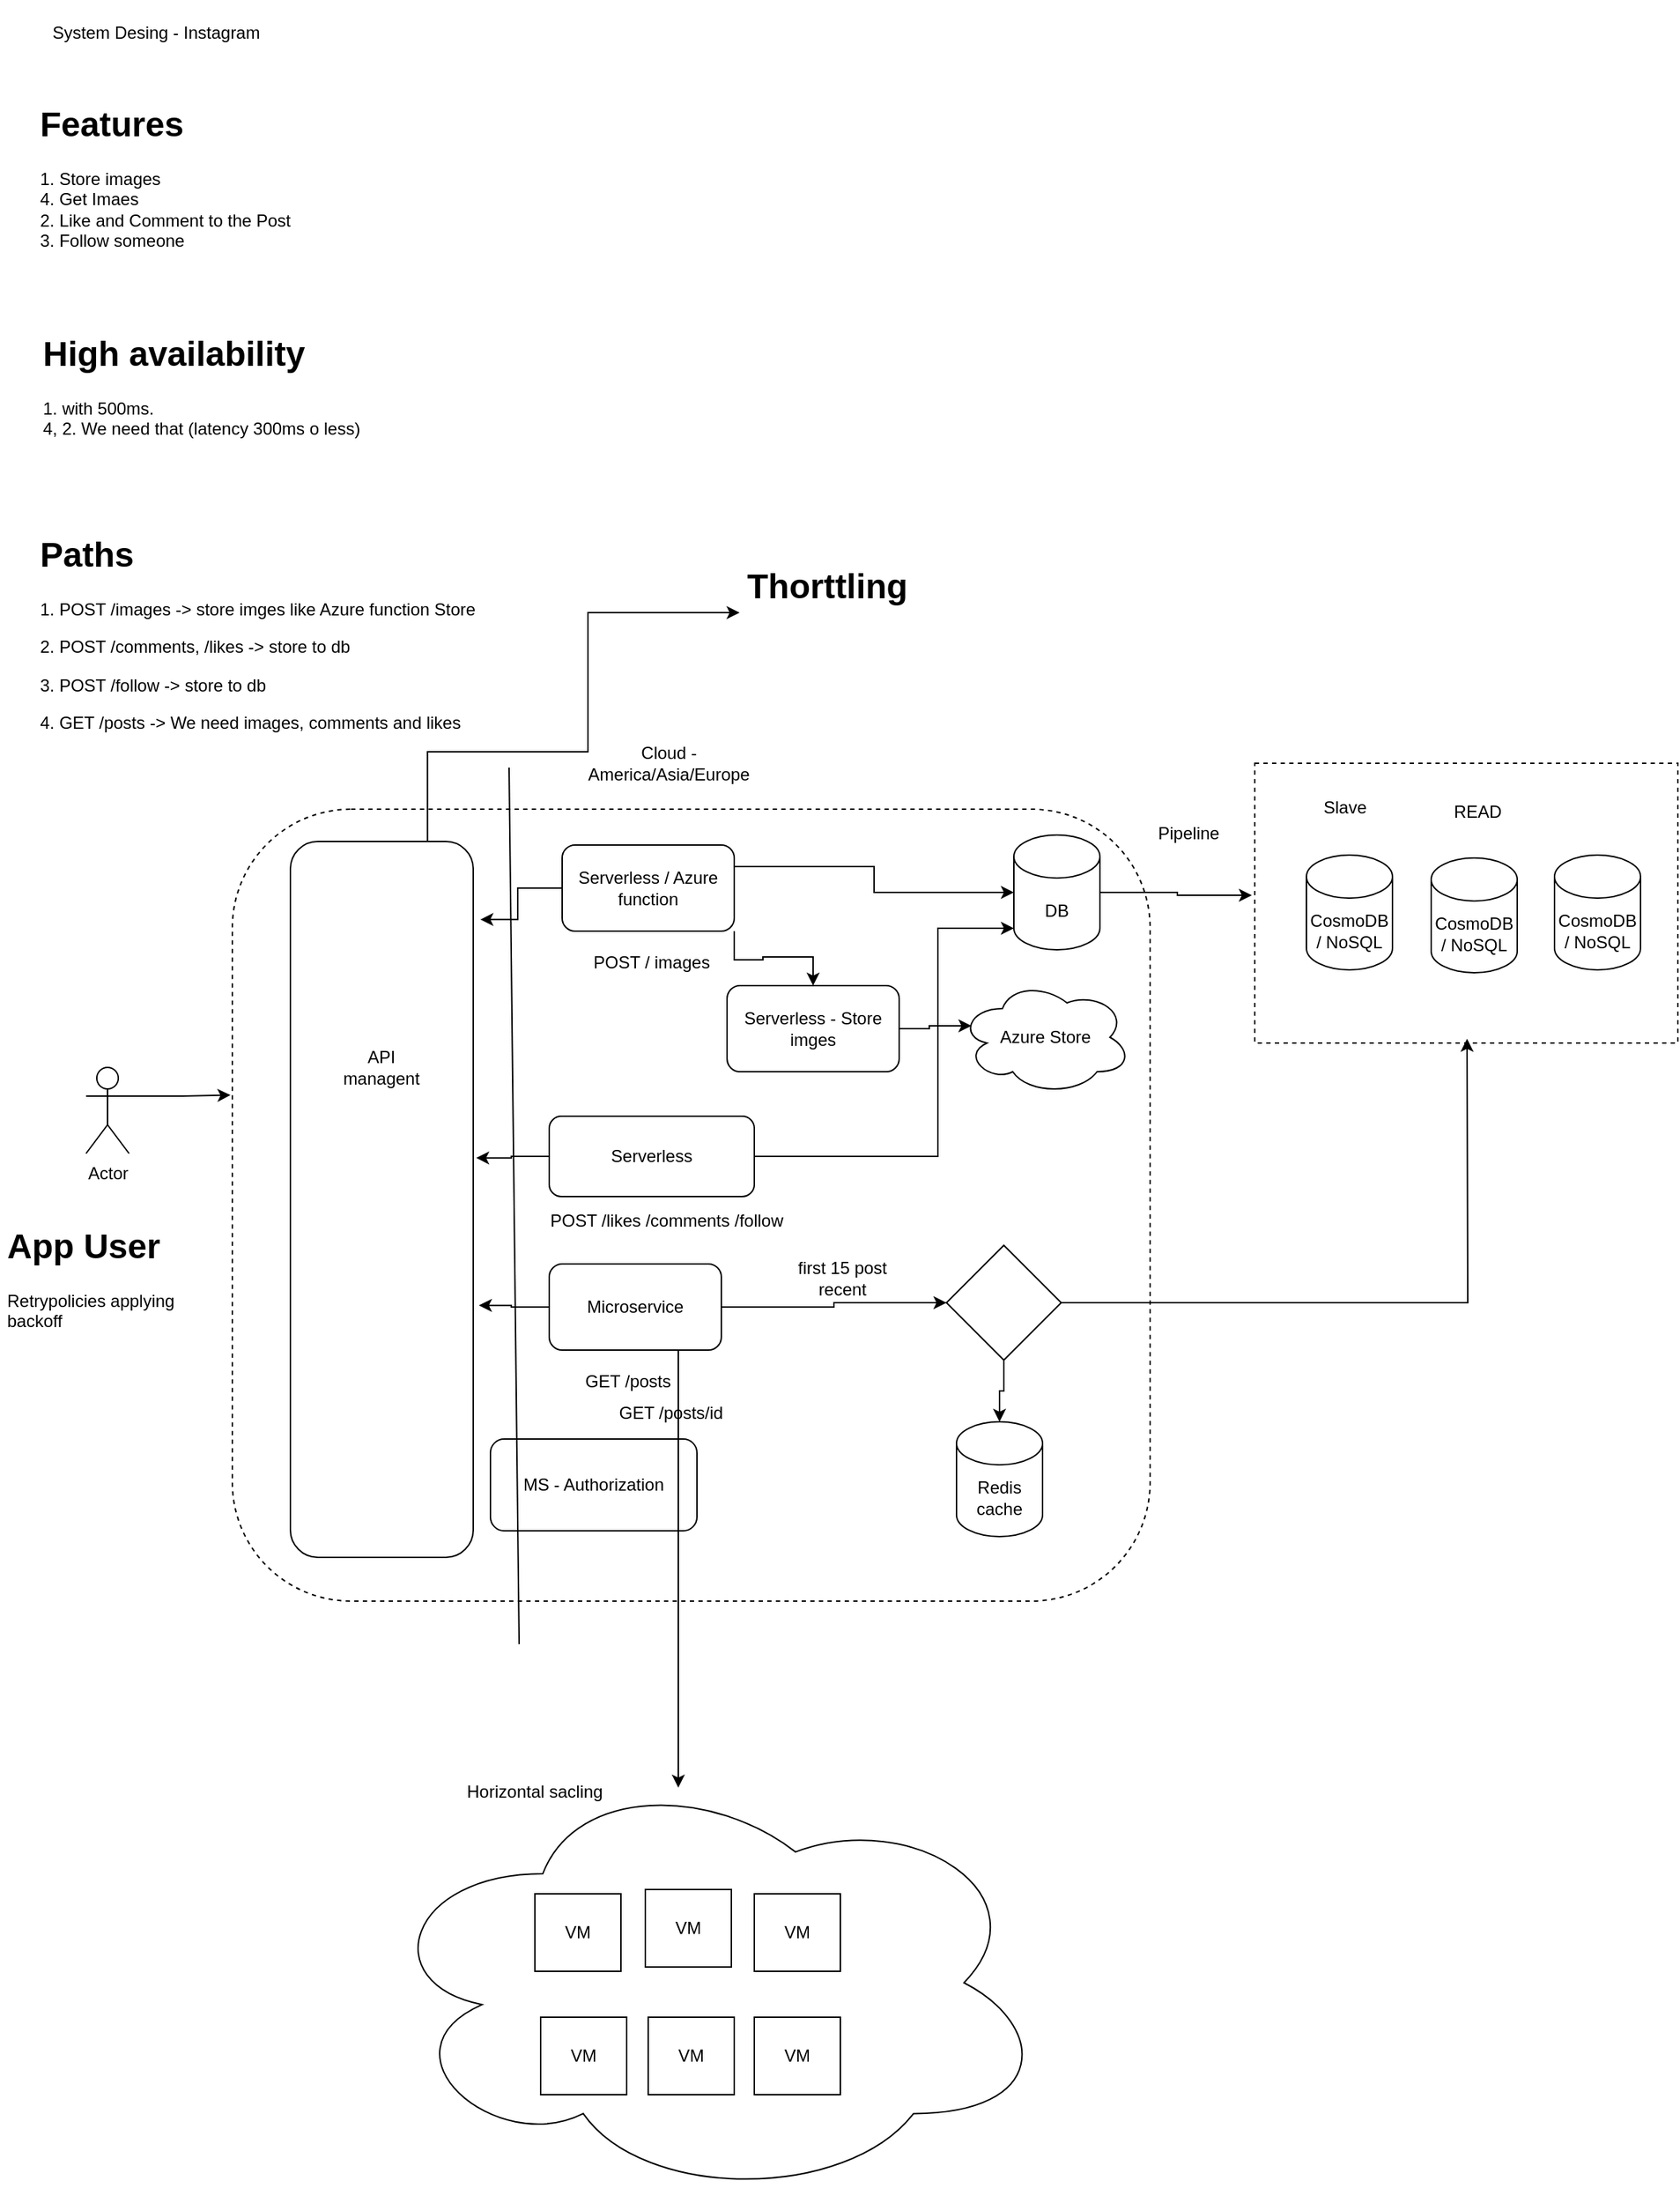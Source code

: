 <mxfile version="15.9.1" type="github" pages="2">
  <diagram id="IBKNJCoHQByD5zcvlBd6" name="Page-3">
    <mxGraphModel dx="1093" dy="1101" grid="0" gridSize="10" guides="1" tooltips="1" connect="1" arrows="1" fold="1" page="1" pageScale="1" pageWidth="827" pageHeight="1169" math="0" shadow="0">
      <root>
        <mxCell id="a0AF7O8oE4SIbnAkeuq0-0" />
        <mxCell id="a0AF7O8oE4SIbnAkeuq0-1" parent="a0AF7O8oE4SIbnAkeuq0-0" />
        <mxCell id="a0AF7O8oE4SIbnAkeuq0-2" value="System Desing - Instagram" style="text;html=1;strokeColor=none;fillColor=none;align=center;verticalAlign=middle;whiteSpace=wrap;rounded=0;" parent="a0AF7O8oE4SIbnAkeuq0-1" vertex="1">
          <mxGeometry x="30" y="34" width="172" height="46" as="geometry" />
        </mxCell>
        <mxCell id="a0AF7O8oE4SIbnAkeuq0-3" value="&lt;h1&gt;Features&lt;/h1&gt;&lt;div&gt;1. Store images&lt;/div&gt;&lt;div&gt;4. Get Imaes&lt;/div&gt;&lt;div&gt;2. Like and Comment to the Post&lt;/div&gt;&lt;div&gt;3. Follow someone&lt;/div&gt;&lt;div&gt;&lt;br&gt;&lt;/div&gt;" style="text;html=1;strokeColor=none;fillColor=none;spacing=5;spacingTop=-20;whiteSpace=wrap;overflow=hidden;rounded=0;" parent="a0AF7O8oE4SIbnAkeuq0-1" vertex="1">
          <mxGeometry x="30" y="101" width="290" height="142" as="geometry" />
        </mxCell>
        <mxCell id="a0AF7O8oE4SIbnAkeuq0-4" value="&lt;h1&gt;High availability&lt;/h1&gt;&lt;div&gt;1. with 500ms.&amp;nbsp;&lt;/div&gt;&lt;div&gt;4, 2. We need that (latency 300ms o less)&amp;nbsp;&lt;/div&gt;&lt;div&gt;&lt;br&gt;&lt;/div&gt;&lt;p&gt;&lt;br&gt;&lt;/p&gt;" style="text;html=1;strokeColor=none;fillColor=none;spacing=5;spacingTop=-20;whiteSpace=wrap;overflow=hidden;rounded=0;" parent="a0AF7O8oE4SIbnAkeuq0-1" vertex="1">
          <mxGeometry x="32" y="261" width="341" height="131" as="geometry" />
        </mxCell>
        <mxCell id="a0AF7O8oE4SIbnAkeuq0-5" value="&lt;h1&gt;Paths&lt;/h1&gt;&lt;p&gt;1. POST /images -&amp;gt; store imges like Azure function Store&lt;/p&gt;&lt;p&gt;2. POST /comments, /likes -&amp;gt; store to db&lt;/p&gt;&lt;p&gt;3. POST /follow -&amp;gt; store to db&lt;/p&gt;&lt;p&gt;4. GET /posts -&amp;gt; We need images, comments and likes&lt;/p&gt;&lt;p&gt;&amp;nbsp;&lt;/p&gt;" style="text;html=1;strokeColor=none;fillColor=none;spacing=5;spacingTop=-20;whiteSpace=wrap;overflow=hidden;rounded=0;" parent="a0AF7O8oE4SIbnAkeuq0-1" vertex="1">
          <mxGeometry x="30" y="401" width="387" height="154" as="geometry" />
        </mxCell>
        <mxCell id="a0AF7O8oE4SIbnAkeuq0-37" style="edgeStyle=orthogonalEdgeStyle;rounded=0;orthogonalLoop=1;jettySize=auto;html=1;exitX=1;exitY=0.333;exitDx=0;exitDy=0;exitPerimeter=0;entryX=-0.002;entryY=0.361;entryDx=0;entryDy=0;entryPerimeter=0;" parent="a0AF7O8oE4SIbnAkeuq0-1" source="a0AF7O8oE4SIbnAkeuq0-9" target="a0AF7O8oE4SIbnAkeuq0-22" edge="1">
          <mxGeometry relative="1" as="geometry" />
        </mxCell>
        <mxCell id="a0AF7O8oE4SIbnAkeuq0-9" value="Actor" style="shape=umlActor;verticalLabelPosition=bottom;verticalAlign=top;html=1;outlineConnect=0;" parent="a0AF7O8oE4SIbnAkeuq0-1" vertex="1">
          <mxGeometry x="67" y="778" width="30" height="60" as="geometry" />
        </mxCell>
        <mxCell id="a0AF7O8oE4SIbnAkeuq0-22" value="" style="rounded=1;whiteSpace=wrap;html=1;fillColor=none;dashed=1;" parent="a0AF7O8oE4SIbnAkeuq0-1" vertex="1">
          <mxGeometry x="169" y="598" width="640" height="552" as="geometry" />
        </mxCell>
        <mxCell id="a0AF7O8oE4SIbnAkeuq0-23" value="Cloud - America/Asia/Europe" style="text;html=1;strokeColor=none;fillColor=none;align=center;verticalAlign=middle;whiteSpace=wrap;rounded=0;dashed=1;" parent="a0AF7O8oE4SIbnAkeuq0-1" vertex="1">
          <mxGeometry x="399" y="552" width="149" height="28" as="geometry" />
        </mxCell>
        <mxCell id="a0AF7O8oE4SIbnAkeuq0-78" style="edgeStyle=orthogonalEdgeStyle;rounded=0;orthogonalLoop=1;jettySize=auto;html=1;exitX=0;exitY=0.25;exitDx=0;exitDy=0;entryX=0;entryY=0.5;entryDx=0;entryDy=0;" parent="a0AF7O8oE4SIbnAkeuq0-1" source="a0AF7O8oE4SIbnAkeuq0-24" target="a0AF7O8oE4SIbnAkeuq0-77" edge="1">
          <mxGeometry relative="1" as="geometry">
            <Array as="points">
              <mxPoint x="305" y="558" />
              <mxPoint x="417" y="558" />
              <mxPoint x="417" y="461" />
            </Array>
          </mxGeometry>
        </mxCell>
        <mxCell id="a0AF7O8oE4SIbnAkeuq0-24" value="" style="rounded=1;whiteSpace=wrap;html=1;fillColor=none;rotation=90;" parent="a0AF7O8oE4SIbnAkeuq0-1" vertex="1">
          <mxGeometry x="23.75" y="806.25" width="499" height="127.5" as="geometry" />
        </mxCell>
        <mxCell id="a0AF7O8oE4SIbnAkeuq0-25" value="API managent" style="text;html=1;strokeColor=none;fillColor=none;align=center;verticalAlign=middle;whiteSpace=wrap;rounded=0;" parent="a0AF7O8oE4SIbnAkeuq0-1" vertex="1">
          <mxGeometry x="243.25" y="763" width="60" height="30" as="geometry" />
        </mxCell>
        <mxCell id="a0AF7O8oE4SIbnAkeuq0-29" style="edgeStyle=orthogonalEdgeStyle;rounded=0;orthogonalLoop=1;jettySize=auto;html=1;exitX=1;exitY=0.25;exitDx=0;exitDy=0;entryX=0;entryY=0.5;entryDx=0;entryDy=0;entryPerimeter=0;" parent="a0AF7O8oE4SIbnAkeuq0-1" source="a0AF7O8oE4SIbnAkeuq0-26" target="a0AF7O8oE4SIbnAkeuq0-28" edge="1">
          <mxGeometry relative="1" as="geometry" />
        </mxCell>
        <mxCell id="a0AF7O8oE4SIbnAkeuq0-34" style="edgeStyle=orthogonalEdgeStyle;rounded=0;orthogonalLoop=1;jettySize=auto;html=1;exitX=1;exitY=1;exitDx=0;exitDy=0;entryX=0.5;entryY=0;entryDx=0;entryDy=0;" parent="a0AF7O8oE4SIbnAkeuq0-1" source="a0AF7O8oE4SIbnAkeuq0-26" target="a0AF7O8oE4SIbnAkeuq0-32" edge="1">
          <mxGeometry relative="1" as="geometry" />
        </mxCell>
        <mxCell id="a0AF7O8oE4SIbnAkeuq0-36" style="edgeStyle=orthogonalEdgeStyle;rounded=0;orthogonalLoop=1;jettySize=auto;html=1;exitX=0;exitY=0.5;exitDx=0;exitDy=0;entryX=0.109;entryY=-0.039;entryDx=0;entryDy=0;entryPerimeter=0;" parent="a0AF7O8oE4SIbnAkeuq0-1" source="a0AF7O8oE4SIbnAkeuq0-26" target="a0AF7O8oE4SIbnAkeuq0-24" edge="1">
          <mxGeometry relative="1" as="geometry" />
        </mxCell>
        <mxCell id="a0AF7O8oE4SIbnAkeuq0-26" value="Serverless / Azure function" style="rounded=1;whiteSpace=wrap;html=1;fillColor=none;" parent="a0AF7O8oE4SIbnAkeuq0-1" vertex="1">
          <mxGeometry x="399" y="623" width="120" height="60" as="geometry" />
        </mxCell>
        <mxCell id="a0AF7O8oE4SIbnAkeuq0-27" value="POST / images" style="text;html=1;strokeColor=none;fillColor=none;align=center;verticalAlign=middle;whiteSpace=wrap;rounded=0;" parent="a0AF7O8oE4SIbnAkeuq0-1" vertex="1">
          <mxGeometry x="414" y="689" width="95" height="32" as="geometry" />
        </mxCell>
        <mxCell id="a0AF7O8oE4SIbnAkeuq0-74" style="edgeStyle=orthogonalEdgeStyle;rounded=0;orthogonalLoop=1;jettySize=auto;html=1;exitX=1;exitY=0.5;exitDx=0;exitDy=0;exitPerimeter=0;entryX=-0.007;entryY=0.472;entryDx=0;entryDy=0;entryPerimeter=0;" parent="a0AF7O8oE4SIbnAkeuq0-1" source="a0AF7O8oE4SIbnAkeuq0-28" target="a0AF7O8oE4SIbnAkeuq0-71" edge="1">
          <mxGeometry relative="1" as="geometry" />
        </mxCell>
        <mxCell id="a0AF7O8oE4SIbnAkeuq0-28" value="DB" style="shape=cylinder3;whiteSpace=wrap;html=1;boundedLbl=1;backgroundOutline=1;size=15;fillColor=none;" parent="a0AF7O8oE4SIbnAkeuq0-1" vertex="1">
          <mxGeometry x="714" y="616" width="60" height="80" as="geometry" />
        </mxCell>
        <mxCell id="a0AF7O8oE4SIbnAkeuq0-30" value="Azure Store" style="ellipse;shape=cloud;whiteSpace=wrap;html=1;fillColor=none;" parent="a0AF7O8oE4SIbnAkeuq0-1" vertex="1">
          <mxGeometry x="676" y="717" width="120" height="80" as="geometry" />
        </mxCell>
        <mxCell id="a0AF7O8oE4SIbnAkeuq0-33" style="edgeStyle=orthogonalEdgeStyle;rounded=0;orthogonalLoop=1;jettySize=auto;html=1;exitX=1;exitY=0.5;exitDx=0;exitDy=0;entryX=0.07;entryY=0.4;entryDx=0;entryDy=0;entryPerimeter=0;" parent="a0AF7O8oE4SIbnAkeuq0-1" source="a0AF7O8oE4SIbnAkeuq0-32" target="a0AF7O8oE4SIbnAkeuq0-30" edge="1">
          <mxGeometry relative="1" as="geometry" />
        </mxCell>
        <mxCell id="a0AF7O8oE4SIbnAkeuq0-32" value="Serverless - Store imges" style="rounded=1;whiteSpace=wrap;html=1;fillColor=none;" parent="a0AF7O8oE4SIbnAkeuq0-1" vertex="1">
          <mxGeometry x="514" y="721" width="120" height="60" as="geometry" />
        </mxCell>
        <mxCell id="a0AF7O8oE4SIbnAkeuq0-40" style="edgeStyle=orthogonalEdgeStyle;rounded=0;orthogonalLoop=1;jettySize=auto;html=1;exitX=1;exitY=0.5;exitDx=0;exitDy=0;entryX=0;entryY=1;entryDx=0;entryDy=-15;entryPerimeter=0;" parent="a0AF7O8oE4SIbnAkeuq0-1" source="a0AF7O8oE4SIbnAkeuq0-38" target="a0AF7O8oE4SIbnAkeuq0-28" edge="1">
          <mxGeometry relative="1" as="geometry">
            <Array as="points">
              <mxPoint x="661" y="840" />
              <mxPoint x="661" y="681" />
            </Array>
          </mxGeometry>
        </mxCell>
        <mxCell id="a0AF7O8oE4SIbnAkeuq0-41" style="edgeStyle=orthogonalEdgeStyle;rounded=0;orthogonalLoop=1;jettySize=auto;html=1;exitX=0;exitY=0.5;exitDx=0;exitDy=0;entryX=0.442;entryY=-0.016;entryDx=0;entryDy=0;entryPerimeter=0;" parent="a0AF7O8oE4SIbnAkeuq0-1" source="a0AF7O8oE4SIbnAkeuq0-38" target="a0AF7O8oE4SIbnAkeuq0-24" edge="1">
          <mxGeometry relative="1" as="geometry" />
        </mxCell>
        <mxCell id="a0AF7O8oE4SIbnAkeuq0-38" value="Serverless" style="rounded=1;whiteSpace=wrap;html=1;fillColor=none;" parent="a0AF7O8oE4SIbnAkeuq0-1" vertex="1">
          <mxGeometry x="390" y="812" width="143" height="56" as="geometry" />
        </mxCell>
        <mxCell id="a0AF7O8oE4SIbnAkeuq0-39" value="POST /likes /comments /follow" style="text;html=1;strokeColor=none;fillColor=none;align=center;verticalAlign=middle;whiteSpace=wrap;rounded=0;" parent="a0AF7O8oE4SIbnAkeuq0-1" vertex="1">
          <mxGeometry x="380" y="873" width="184" height="23" as="geometry" />
        </mxCell>
        <mxCell id="a0AF7O8oE4SIbnAkeuq0-48" style="edgeStyle=orthogonalEdgeStyle;rounded=0;orthogonalLoop=1;jettySize=auto;html=1;exitX=0;exitY=0.5;exitDx=0;exitDy=0;entryX=0.648;entryY=-0.031;entryDx=0;entryDy=0;entryPerimeter=0;" parent="a0AF7O8oE4SIbnAkeuq0-1" source="a0AF7O8oE4SIbnAkeuq0-43" target="a0AF7O8oE4SIbnAkeuq0-24" edge="1">
          <mxGeometry relative="1" as="geometry" />
        </mxCell>
        <mxCell id="a0AF7O8oE4SIbnAkeuq0-51" style="edgeStyle=orthogonalEdgeStyle;rounded=0;orthogonalLoop=1;jettySize=auto;html=1;exitX=0.75;exitY=1;exitDx=0;exitDy=0;" parent="a0AF7O8oE4SIbnAkeuq0-1" source="a0AF7O8oE4SIbnAkeuq0-43" edge="1">
          <mxGeometry relative="1" as="geometry">
            <mxPoint x="480" y="1280" as="targetPoint" />
          </mxGeometry>
        </mxCell>
        <mxCell id="a0AF7O8oE4SIbnAkeuq0-75" style="edgeStyle=orthogonalEdgeStyle;rounded=0;orthogonalLoop=1;jettySize=auto;html=1;exitX=1;exitY=0.5;exitDx=0;exitDy=0;entryX=0;entryY=0.5;entryDx=0;entryDy=0;" parent="a0AF7O8oE4SIbnAkeuq0-1" source="a0AF7O8oE4SIbnAkeuq0-43" target="a0AF7O8oE4SIbnAkeuq0-61" edge="1">
          <mxGeometry relative="1" as="geometry" />
        </mxCell>
        <mxCell id="a0AF7O8oE4SIbnAkeuq0-43" value="Microservice" style="rounded=1;whiteSpace=wrap;html=1;fillColor=none;" parent="a0AF7O8oE4SIbnAkeuq0-1" vertex="1">
          <mxGeometry x="390" y="915" width="120" height="60" as="geometry" />
        </mxCell>
        <mxCell id="a0AF7O8oE4SIbnAkeuq0-44" value="GET /posts" style="text;html=1;strokeColor=none;fillColor=none;align=center;verticalAlign=middle;whiteSpace=wrap;rounded=0;" parent="a0AF7O8oE4SIbnAkeuq0-1" vertex="1">
          <mxGeometry x="397" y="982" width="96" height="30" as="geometry" />
        </mxCell>
        <mxCell id="a0AF7O8oE4SIbnAkeuq0-47" value="first 15 post recent" style="text;html=1;strokeColor=none;fillColor=none;align=center;verticalAlign=middle;whiteSpace=wrap;rounded=0;" parent="a0AF7O8oE4SIbnAkeuq0-1" vertex="1">
          <mxGeometry x="546" y="909" width="97" height="31" as="geometry" />
        </mxCell>
        <mxCell id="a0AF7O8oE4SIbnAkeuq0-49" value="MS - Authorization" style="rounded=1;whiteSpace=wrap;html=1;fillColor=none;" parent="a0AF7O8oE4SIbnAkeuq0-1" vertex="1">
          <mxGeometry x="349" y="1037" width="144" height="64" as="geometry" />
        </mxCell>
        <mxCell id="a0AF7O8oE4SIbnAkeuq0-50" value="" style="endArrow=none;html=1;rounded=0;" parent="a0AF7O8oE4SIbnAkeuq0-1" edge="1">
          <mxGeometry width="50" height="50" relative="1" as="geometry">
            <mxPoint x="369" y="1180" as="sourcePoint" />
            <mxPoint x="362" y="569" as="targetPoint" />
          </mxGeometry>
        </mxCell>
        <mxCell id="a0AF7O8oE4SIbnAkeuq0-52" value="" style="ellipse;shape=cloud;whiteSpace=wrap;html=1;fillColor=none;" parent="a0AF7O8oE4SIbnAkeuq0-1" vertex="1">
          <mxGeometry x="268" y="1264" width="470" height="304" as="geometry" />
        </mxCell>
        <mxCell id="a0AF7O8oE4SIbnAkeuq0-53" value="Horizontal sacling" style="text;html=1;strokeColor=none;fillColor=none;align=center;verticalAlign=middle;whiteSpace=wrap;rounded=0;" parent="a0AF7O8oE4SIbnAkeuq0-1" vertex="1">
          <mxGeometry x="309" y="1258" width="142" height="49" as="geometry" />
        </mxCell>
        <mxCell id="a0AF7O8oE4SIbnAkeuq0-54" value="VM" style="rounded=0;whiteSpace=wrap;html=1;fillColor=none;" parent="a0AF7O8oE4SIbnAkeuq0-1" vertex="1">
          <mxGeometry x="380" y="1354" width="60" height="54" as="geometry" />
        </mxCell>
        <mxCell id="a0AF7O8oE4SIbnAkeuq0-55" value="VM" style="rounded=0;whiteSpace=wrap;html=1;fillColor=none;" parent="a0AF7O8oE4SIbnAkeuq0-1" vertex="1">
          <mxGeometry x="457" y="1351" width="60" height="54" as="geometry" />
        </mxCell>
        <mxCell id="a0AF7O8oE4SIbnAkeuq0-56" value="VM" style="rounded=0;whiteSpace=wrap;html=1;fillColor=none;" parent="a0AF7O8oE4SIbnAkeuq0-1" vertex="1">
          <mxGeometry x="533" y="1354" width="60" height="54" as="geometry" />
        </mxCell>
        <mxCell id="a0AF7O8oE4SIbnAkeuq0-57" value="VM" style="rounded=0;whiteSpace=wrap;html=1;fillColor=none;" parent="a0AF7O8oE4SIbnAkeuq0-1" vertex="1">
          <mxGeometry x="384" y="1440" width="60" height="54" as="geometry" />
        </mxCell>
        <mxCell id="a0AF7O8oE4SIbnAkeuq0-58" value="VM" style="rounded=0;whiteSpace=wrap;html=1;fillColor=none;" parent="a0AF7O8oE4SIbnAkeuq0-1" vertex="1">
          <mxGeometry x="459" y="1440" width="60" height="54" as="geometry" />
        </mxCell>
        <mxCell id="a0AF7O8oE4SIbnAkeuq0-59" value="GET /posts/id" style="text;html=1;strokeColor=none;fillColor=none;align=center;verticalAlign=middle;whiteSpace=wrap;rounded=0;" parent="a0AF7O8oE4SIbnAkeuq0-1" vertex="1">
          <mxGeometry x="426.75" y="1004" width="96" height="30" as="geometry" />
        </mxCell>
        <mxCell id="a0AF7O8oE4SIbnAkeuq0-63" style="edgeStyle=orthogonalEdgeStyle;rounded=0;orthogonalLoop=1;jettySize=auto;html=1;exitX=0.5;exitY=1;exitDx=0;exitDy=0;entryX=0.5;entryY=0;entryDx=0;entryDy=0;entryPerimeter=0;" parent="a0AF7O8oE4SIbnAkeuq0-1" source="a0AF7O8oE4SIbnAkeuq0-61" target="a0AF7O8oE4SIbnAkeuq0-62" edge="1">
          <mxGeometry relative="1" as="geometry" />
        </mxCell>
        <mxCell id="a0AF7O8oE4SIbnAkeuq0-70" style="edgeStyle=orthogonalEdgeStyle;rounded=0;orthogonalLoop=1;jettySize=auto;html=1;exitX=1;exitY=0.5;exitDx=0;exitDy=0;" parent="a0AF7O8oE4SIbnAkeuq0-1" source="a0AF7O8oE4SIbnAkeuq0-61" edge="1">
          <mxGeometry relative="1" as="geometry">
            <mxPoint x="1030" y="758" as="targetPoint" />
          </mxGeometry>
        </mxCell>
        <mxCell id="a0AF7O8oE4SIbnAkeuq0-61" value="" style="rhombus;whiteSpace=wrap;html=1;fillColor=none;" parent="a0AF7O8oE4SIbnAkeuq0-1" vertex="1">
          <mxGeometry x="667" y="902" width="80" height="80" as="geometry" />
        </mxCell>
        <mxCell id="a0AF7O8oE4SIbnAkeuq0-62" value="Redis cache" style="shape=cylinder3;whiteSpace=wrap;html=1;boundedLbl=1;backgroundOutline=1;size=15;fillColor=none;" parent="a0AF7O8oE4SIbnAkeuq0-1" vertex="1">
          <mxGeometry x="674" y="1025" width="60" height="80" as="geometry" />
        </mxCell>
        <mxCell id="a0AF7O8oE4SIbnAkeuq0-64" value="CosmoDB / NoSQL" style="shape=cylinder3;whiteSpace=wrap;html=1;boundedLbl=1;backgroundOutline=1;size=15;fillColor=none;" parent="a0AF7O8oE4SIbnAkeuq0-1" vertex="1">
          <mxGeometry x="918" y="630" width="60" height="80" as="geometry" />
        </mxCell>
        <mxCell id="a0AF7O8oE4SIbnAkeuq0-65" value="Slave" style="text;html=1;strokeColor=none;fillColor=none;align=center;verticalAlign=middle;whiteSpace=wrap;rounded=0;" parent="a0AF7O8oE4SIbnAkeuq0-1" vertex="1">
          <mxGeometry x="915" y="582" width="60" height="30" as="geometry" />
        </mxCell>
        <mxCell id="a0AF7O8oE4SIbnAkeuq0-66" value="CosmoDB / NoSQL" style="shape=cylinder3;whiteSpace=wrap;html=1;boundedLbl=1;backgroundOutline=1;size=15;fillColor=none;" parent="a0AF7O8oE4SIbnAkeuq0-1" vertex="1">
          <mxGeometry x="1005" y="632" width="60" height="80" as="geometry" />
        </mxCell>
        <mxCell id="a0AF7O8oE4SIbnAkeuq0-67" value="CosmoDB / NoSQL" style="shape=cylinder3;whiteSpace=wrap;html=1;boundedLbl=1;backgroundOutline=1;size=15;fillColor=none;" parent="a0AF7O8oE4SIbnAkeuq0-1" vertex="1">
          <mxGeometry x="1091" y="630" width="60" height="80" as="geometry" />
        </mxCell>
        <mxCell id="a0AF7O8oE4SIbnAkeuq0-68" value="READ" style="text;html=1;strokeColor=none;fillColor=none;align=center;verticalAlign=middle;whiteSpace=wrap;rounded=0;" parent="a0AF7O8oE4SIbnAkeuq0-1" vertex="1">
          <mxGeometry x="989" y="585" width="97" height="30" as="geometry" />
        </mxCell>
        <mxCell id="a0AF7O8oE4SIbnAkeuq0-71" value="" style="rounded=0;whiteSpace=wrap;html=1;fillColor=none;dashed=1;" parent="a0AF7O8oE4SIbnAkeuq0-1" vertex="1">
          <mxGeometry x="882" y="566" width="295" height="195" as="geometry" />
        </mxCell>
        <mxCell id="a0AF7O8oE4SIbnAkeuq0-73" value="Pipeline" style="text;html=1;strokeColor=none;fillColor=none;align=center;verticalAlign=middle;whiteSpace=wrap;rounded=0;dashed=1;" parent="a0AF7O8oE4SIbnAkeuq0-1" vertex="1">
          <mxGeometry x="806" y="600" width="60" height="30" as="geometry" />
        </mxCell>
        <mxCell id="a0AF7O8oE4SIbnAkeuq0-77" value="&lt;h1&gt;Thorttling&lt;/h1&gt;" style="text;html=1;strokeColor=none;fillColor=none;spacing=5;spacingTop=-20;whiteSpace=wrap;overflow=hidden;rounded=0;dashed=1;" parent="a0AF7O8oE4SIbnAkeuq0-1" vertex="1">
          <mxGeometry x="522.75" y="423" width="190" height="76" as="geometry" />
        </mxCell>
        <mxCell id="a0AF7O8oE4SIbnAkeuq0-79" value="&lt;h1&gt;App User&lt;/h1&gt;&lt;div&gt;Retrypolicies applying backoff&lt;/div&gt;" style="text;html=1;strokeColor=none;fillColor=none;spacing=5;spacingTop=-20;whiteSpace=wrap;overflow=hidden;rounded=0;dashed=1;" parent="a0AF7O8oE4SIbnAkeuq0-1" vertex="1">
          <mxGeometry x="7" y="883" width="133" height="208" as="geometry" />
        </mxCell>
        <mxCell id="_9Vh-PhU1Wpczj0lzh8L-0" value="VM" style="rounded=0;whiteSpace=wrap;html=1;fillColor=none;" vertex="1" parent="a0AF7O8oE4SIbnAkeuq0-1">
          <mxGeometry x="533" y="1440" width="60" height="54" as="geometry" />
        </mxCell>
      </root>
    </mxGraphModel>
  </diagram>
  <diagram id="0s1VJDMANaTnfASygexj" name="Page-2">
    <mxGraphModel dx="765" dy="771" grid="0" gridSize="10" guides="1" tooltips="1" connect="1" arrows="1" fold="1" page="1" pageScale="1" pageWidth="827" pageHeight="1169" math="0" shadow="0">
      <root>
        <mxCell id="AbPmlLvdnzJitHkjhOGy-0" />
        <mxCell id="AbPmlLvdnzJitHkjhOGy-1" parent="AbPmlLvdnzJitHkjhOGy-0" />
        <mxCell id="AbPmlLvdnzJitHkjhOGy-2" value="&lt;h1&gt;Youtube&lt;br&gt;1. Up videos&lt;/h1&gt;&lt;div&gt;2. read the videos&lt;/div&gt;&lt;div&gt;3. subcristion to a canal&lt;/div&gt;&lt;div&gt;4.comment a video&lt;/div&gt;" style="text;html=1;strokeColor=none;fillColor=none;spacing=5;spacingTop=-20;whiteSpace=wrap;overflow=hidden;rounded=0;dashed=1;" vertex="1" parent="AbPmlLvdnzJitHkjhOGy-1">
          <mxGeometry x="18" y="25" width="212" height="143" as="geometry" />
        </mxCell>
        <mxCell id="zyNsmWa8Z7_k254PvjBj-2" value="2. it needs high avaibility&lt;br&gt;1. 600ms&lt;br&gt;&lt;br&gt;2. 100RPS" style="text;html=1;strokeColor=none;fillColor=none;align=center;verticalAlign=middle;whiteSpace=wrap;rounded=0;dashed=1;" vertex="1" parent="AbPmlLvdnzJitHkjhOGy-1">
          <mxGeometry x="15" y="160" width="133" height="78" as="geometry" />
        </mxCell>
        <mxCell id="zyNsmWa8Z7_k254PvjBj-7" style="edgeStyle=orthogonalEdgeStyle;rounded=0;orthogonalLoop=1;jettySize=auto;html=1;exitX=1;exitY=0.333;exitDx=0;exitDy=0;exitPerimeter=0;entryX=0.25;entryY=1;entryDx=0;entryDy=0;" edge="1" parent="AbPmlLvdnzJitHkjhOGy-1" source="zyNsmWa8Z7_k254PvjBj-3" target="zyNsmWa8Z7_k254PvjBj-5">
          <mxGeometry relative="1" as="geometry" />
        </mxCell>
        <mxCell id="zyNsmWa8Z7_k254PvjBj-22" style="edgeStyle=orthogonalEdgeStyle;rounded=0;orthogonalLoop=1;jettySize=auto;html=1;exitX=0.75;exitY=0.1;exitDx=0;exitDy=0;exitPerimeter=0;entryX=0.348;entryY=1;entryDx=0;entryDy=0;entryPerimeter=0;" edge="1" parent="AbPmlLvdnzJitHkjhOGy-1" source="zyNsmWa8Z7_k254PvjBj-3" target="zyNsmWa8Z7_k254PvjBj-5">
          <mxGeometry relative="1" as="geometry" />
        </mxCell>
        <mxCell id="zyNsmWa8Z7_k254PvjBj-3" value="Actor" style="shape=umlActor;verticalLabelPosition=bottom;verticalAlign=top;html=1;outlineConnect=0;dashed=1;fillColor=none;" vertex="1" parent="AbPmlLvdnzJitHkjhOGy-1">
          <mxGeometry x="30" y="322" width="30" height="60" as="geometry" />
        </mxCell>
        <mxCell id="zyNsmWa8Z7_k254PvjBj-4" value="" style="rounded=1;whiteSpace=wrap;html=1;dashed=1;fillColor=none;" vertex="1" parent="AbPmlLvdnzJitHkjhOGy-1">
          <mxGeometry x="119" y="272" width="585" height="433" as="geometry" />
        </mxCell>
        <mxCell id="zyNsmWa8Z7_k254PvjBj-8" style="edgeStyle=orthogonalEdgeStyle;rounded=0;orthogonalLoop=1;jettySize=auto;html=1;exitX=0.5;exitY=0;exitDx=0;exitDy=0;entryX=0;entryY=0.5;entryDx=0;entryDy=0;" edge="1" parent="AbPmlLvdnzJitHkjhOGy-1" source="zyNsmWa8Z7_k254PvjBj-5" target="zyNsmWa8Z7_k254PvjBj-6">
          <mxGeometry relative="1" as="geometry" />
        </mxCell>
        <mxCell id="zyNsmWa8Z7_k254PvjBj-14" style="edgeStyle=orthogonalEdgeStyle;rounded=0;orthogonalLoop=1;jettySize=auto;html=1;exitX=0.25;exitY=0;exitDx=0;exitDy=0;entryX=0;entryY=0.5;entryDx=0;entryDy=0;" edge="1" parent="AbPmlLvdnzJitHkjhOGy-1" source="zyNsmWa8Z7_k254PvjBj-5" target="zyNsmWa8Z7_k254PvjBj-11">
          <mxGeometry relative="1" as="geometry" />
        </mxCell>
        <mxCell id="zyNsmWa8Z7_k254PvjBj-24" style="edgeStyle=orthogonalEdgeStyle;rounded=0;orthogonalLoop=1;jettySize=auto;html=1;exitX=0.75;exitY=0;exitDx=0;exitDy=0;" edge="1" parent="AbPmlLvdnzJitHkjhOGy-1" source="zyNsmWa8Z7_k254PvjBj-5" target="zyNsmWa8Z7_k254PvjBj-23">
          <mxGeometry relative="1" as="geometry" />
        </mxCell>
        <mxCell id="zyNsmWa8Z7_k254PvjBj-5" value="Api managenmt" style="rounded=1;whiteSpace=wrap;html=1;fillColor=none;rotation=90;" vertex="1" parent="AbPmlLvdnzJitHkjhOGy-1">
          <mxGeometry x="28" y="411" width="398.5" height="134.5" as="geometry" />
        </mxCell>
        <mxCell id="zyNsmWa8Z7_k254PvjBj-10" style="edgeStyle=orthogonalEdgeStyle;rounded=0;orthogonalLoop=1;jettySize=auto;html=1;exitX=1;exitY=0.5;exitDx=0;exitDy=0;entryX=0;entryY=1;entryDx=0;entryDy=-15;entryPerimeter=0;" edge="1" parent="AbPmlLvdnzJitHkjhOGy-1" source="zyNsmWa8Z7_k254PvjBj-6" target="zyNsmWa8Z7_k254PvjBj-9">
          <mxGeometry relative="1" as="geometry" />
        </mxCell>
        <mxCell id="zyNsmWa8Z7_k254PvjBj-6" value="Service - Subscription" style="rounded=1;whiteSpace=wrap;html=1;fillColor=none;" vertex="1" parent="AbPmlLvdnzJitHkjhOGy-1">
          <mxGeometry x="373" y="292" width="151" height="76" as="geometry" />
        </mxCell>
        <mxCell id="zyNsmWa8Z7_k254PvjBj-9" value="DB" style="shape=cylinder3;whiteSpace=wrap;html=1;boundedLbl=1;backgroundOutline=1;size=15;fillColor=none;" vertex="1" parent="AbPmlLvdnzJitHkjhOGy-1">
          <mxGeometry x="739" y="302" width="60" height="80" as="geometry" />
        </mxCell>
        <mxCell id="zyNsmWa8Z7_k254PvjBj-13" style="edgeStyle=orthogonalEdgeStyle;rounded=0;orthogonalLoop=1;jettySize=auto;html=1;exitX=1;exitY=0.5;exitDx=0;exitDy=0;entryX=0.5;entryY=1;entryDx=0;entryDy=0;entryPerimeter=0;" edge="1" parent="AbPmlLvdnzJitHkjhOGy-1" source="zyNsmWa8Z7_k254PvjBj-11" target="zyNsmWa8Z7_k254PvjBj-9">
          <mxGeometry relative="1" as="geometry" />
        </mxCell>
        <mxCell id="zyNsmWa8Z7_k254PvjBj-15" style="edgeStyle=orthogonalEdgeStyle;rounded=0;orthogonalLoop=1;jettySize=auto;html=1;exitX=0.25;exitY=1;exitDx=0;exitDy=0;entryX=0.25;entryY=0;entryDx=0;entryDy=0;" edge="1" parent="AbPmlLvdnzJitHkjhOGy-1" source="zyNsmWa8Z7_k254PvjBj-11" target="zyNsmWa8Z7_k254PvjBj-12">
          <mxGeometry relative="1" as="geometry" />
        </mxCell>
        <mxCell id="zyNsmWa8Z7_k254PvjBj-11" value="Canal / upload video" style="rounded=1;whiteSpace=wrap;html=1;fillColor=none;" vertex="1" parent="AbPmlLvdnzJitHkjhOGy-1">
          <mxGeometry x="381" y="405" width="138" height="61" as="geometry" />
        </mxCell>
        <mxCell id="zyNsmWa8Z7_k254PvjBj-17" style="edgeStyle=orthogonalEdgeStyle;rounded=0;orthogonalLoop=1;jettySize=auto;html=1;exitX=1;exitY=1;exitDx=0;exitDy=0;entryX=0.855;entryY=1;entryDx=0;entryDy=-4.35;entryPerimeter=0;" edge="1" parent="AbPmlLvdnzJitHkjhOGy-1" source="zyNsmWa8Z7_k254PvjBj-12" target="zyNsmWa8Z7_k254PvjBj-9">
          <mxGeometry relative="1" as="geometry" />
        </mxCell>
        <mxCell id="zyNsmWa8Z7_k254PvjBj-20" style="edgeStyle=orthogonalEdgeStyle;rounded=0;orthogonalLoop=1;jettySize=auto;html=1;exitX=0.75;exitY=1;exitDx=0;exitDy=0;entryX=0.4;entryY=0.1;entryDx=0;entryDy=0;entryPerimeter=0;" edge="1" parent="AbPmlLvdnzJitHkjhOGy-1" source="zyNsmWa8Z7_k254PvjBj-12" target="zyNsmWa8Z7_k254PvjBj-19">
          <mxGeometry relative="1" as="geometry" />
        </mxCell>
        <mxCell id="zyNsmWa8Z7_k254PvjBj-12" value="Service notification" style="rounded=1;whiteSpace=wrap;html=1;fillColor=none;" vertex="1" parent="AbPmlLvdnzJitHkjhOGy-1">
          <mxGeometry x="375" y="512" width="138" height="61" as="geometry" />
        </mxCell>
        <mxCell id="zyNsmWa8Z7_k254PvjBj-16" value="ID - viceopand the id canl" style="text;html=1;strokeColor=none;fillColor=none;align=center;verticalAlign=middle;whiteSpace=wrap;rounded=0;" vertex="1" parent="AbPmlLvdnzJitHkjhOGy-1">
          <mxGeometry x="424" y="473.5" width="112" height="30.5" as="geometry" />
        </mxCell>
        <mxCell id="zyNsmWa8Z7_k254PvjBj-21" style="edgeStyle=orthogonalEdgeStyle;rounded=0;orthogonalLoop=1;jettySize=auto;html=1;exitX=0.13;exitY=0.77;exitDx=0;exitDy=0;exitPerimeter=0;" edge="1" parent="AbPmlLvdnzJitHkjhOGy-1" source="zyNsmWa8Z7_k254PvjBj-19" target="zyNsmWa8Z7_k254PvjBj-3">
          <mxGeometry relative="1" as="geometry" />
        </mxCell>
        <mxCell id="zyNsmWa8Z7_k254PvjBj-19" value="Service cloud notification" style="ellipse;shape=cloud;whiteSpace=wrap;html=1;fillColor=none;" vertex="1" parent="AbPmlLvdnzJitHkjhOGy-1">
          <mxGeometry x="407" y="778" width="208" height="110" as="geometry" />
        </mxCell>
        <mxCell id="zyNsmWa8Z7_k254PvjBj-25" style="edgeStyle=orthogonalEdgeStyle;rounded=0;orthogonalLoop=1;jettySize=auto;html=1;exitX=1;exitY=0.5;exitDx=0;exitDy=0;entryX=0.145;entryY=1;entryDx=0;entryDy=-4.35;entryPerimeter=0;startArrow=none;" edge="1" parent="AbPmlLvdnzJitHkjhOGy-1" source="zyNsmWa8Z7_k254PvjBj-26" target="zyNsmWa8Z7_k254PvjBj-9">
          <mxGeometry relative="1" as="geometry" />
        </mxCell>
        <mxCell id="zyNsmWa8Z7_k254PvjBj-23" value="READ VIDEOS" style="rounded=1;whiteSpace=wrap;html=1;fillColor=none;" vertex="1" parent="AbPmlLvdnzJitHkjhOGy-1">
          <mxGeometry x="386" y="600" width="120" height="60" as="geometry" />
        </mxCell>
        <mxCell id="zyNsmWa8Z7_k254PvjBj-26" value="CACHE" style="rhombus;whiteSpace=wrap;html=1;fillColor=none;" vertex="1" parent="AbPmlLvdnzJitHkjhOGy-1">
          <mxGeometry x="588" y="605" width="80" height="80" as="geometry" />
        </mxCell>
        <mxCell id="zyNsmWa8Z7_k254PvjBj-27" value="" style="edgeStyle=orthogonalEdgeStyle;rounded=0;orthogonalLoop=1;jettySize=auto;html=1;exitX=1;exitY=0.5;exitDx=0;exitDy=0;entryX=0.145;entryY=1;entryDx=0;entryDy=-4.35;entryPerimeter=0;endArrow=none;" edge="1" parent="AbPmlLvdnzJitHkjhOGy-1" source="zyNsmWa8Z7_k254PvjBj-23" target="zyNsmWa8Z7_k254PvjBj-26">
          <mxGeometry relative="1" as="geometry">
            <mxPoint x="506" y="630" as="sourcePoint" />
            <mxPoint x="747.7" y="377.65" as="targetPoint" />
          </mxGeometry>
        </mxCell>
      </root>
    </mxGraphModel>
  </diagram>
</mxfile>
